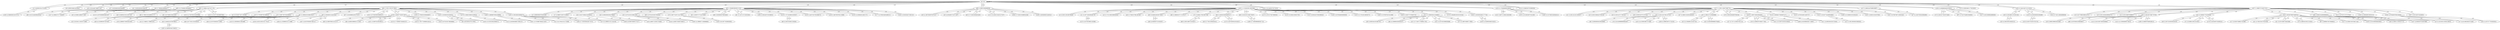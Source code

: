 graph {
n0 [label="n0 (0.0)"];
n1 [label="n1 (3.463652014732361)"];
n2 [label="n2 (2.9685693979263306)"];
n3 [label="n3 (3.592513918876648)"];
n4 [label="n4 (3.2524627447128296)"];
n5 [label="n5 (3.4377899169921875)"];
n6 [label="n6 (4.183681488037109)"];
n7 [label="n7 (2.5888752937316895)"];
n8 [label="n8 (3.853494167327881)"];
n9 [label="n9 (4.060259461402893)"];
n10 [label="n10 (3.6515456438064575)"];
n11 [label="n11 (3.287743926048279)"];
n12 [label="n12 (3.417632222175598)"];
n13 [label="n13 (2.7221360206604004)"];
n14 [label="n14 (3.93104887008667)"];
n15 [label="n15 (3.746831178665161)"];
n16 [label="n16 (2.279298782348633)"];
n17 [label="n17 (3.5030730962753296)"];
n18 [label="n18 (3.990715265274048)"];
n19 [label="n19 (3.998259663581848)"];
n20 [label="n20 (4.294329524040222)"];
n21 [label="n21 (2.391241431236267)"];
n22 [label="n22 (4.158496141433716)"];
n23 [label="n23 (3.6184111833572388)"];
n24 [label="n24 (2.885738730430603)"];
n25 [label="n25 (3.9322588443756104)"];
n26 [label="n26 (4.186785697937012)"];
n27 [label="n27 (3.7471123933792114)"];
n28 [label="n28 (3.624446749687195)"];
n29 [label="n29 (3.2654662132263184)"];
n30 [label="n30 (3.600344181060791)"];
n31 [label="n31 (3.765325427055359)"];
n32 [label="n32 (3.5635809898376465)"];
n33 [label="n33 (3.35014271736145)"];
n34 [label="n34 (2.8227299451828003)"];
n35 [label="n35 (4.004063725471497)"];
n36 [label="n36 (3.956244707107544)"];
n37 [label="n37 (3.6026805639266968)"];
n38 [label="n38 (4.232890367507935)"];
n39 [label="n39 (2.5461907386779785)"];
n40 [label="n40 (3.736455798149109)"];
n41 [label="n41 (3.892093062400818)"];
n42 [label="n42 (2.4531161785125732)"];
n43 [label="n43 (3.464023470878601)"];
n44 [label="n44 (2.78089439868927)"];
n45 [label="n45 (2.9362956285476685)"];
n46 [label="n46 (3.6460431814193726)"];
n47 [label="n47 (3.3900134563446045)"];
n48 [label="n48 (4.040830731391907)"];
n49 [label="n49 (3.677502155303955)"];
n50 [label="n50 (3.77822208404541)"];
n51 [label="n51 (3.507430672645569)"];
n52 [label="n52 (2.539092779159546)"];
n53 [label="n53 (2.973233222961426)"];
n54 [label="n54 (2.3953678607940674)"];
n55 [label="n55 (2.399147152900696)"];
n56 [label="n56 (3.5672526359558105)"];
n57 [label="n57 (4.1403785943984985)"];
n58 [label="n58 (3.3379783630371094)"];
n59 [label="n59 (4.380011558532715)"];
n60 [label="n60 (4.583104491233826)"];
n61 [label="n61 (2.2890453338623047)"];
n62 [label="n62 (3.9958839416503906)"];
n63 [label="n63 (3.040824055671692)"];
n64 [label="n64 (4.339860439300537)"];
n65 [label="n65 (2.593093514442444)"];
n66 [label="n66 (3.5979384183883667)"];
n67 [label="n67 (2.9193960428237915)"];
n68 [label="n68 (3.2860816717147827)"];
n69 [label="n69 (2.8734161853790283)"];
n70 [label="n70 (2.8677526712417603)"];
n71 [label="n71 (4.048612952232361)"];
n72 [label="n72 (2.948417901992798)"];
n73 [label="n73 (3.461817502975464)"];
n74 [label="n74 (3.6140986680984497)"];
n75 [label="n75 (3.980542302131653)"];
n76 [label="n76 (3.5098297595977783)"];
n77 [label="n77 (4.021893382072449)"];
n78 [label="n78 (3.9868375062942505)"];
n79 [label="n79 (3.0954564809799194)"];
n80 [label="n80 (3.7685234546661377)"];
n81 [label="n81 (2.636757731437683)"];
n82 [label="n82 (3.67399525642395)"];
n83 [label="n83 (3.712945580482483)"];
n84 [label="n84 (4.336678624153137)"];
n85 [label="n85 (2.4056259393692017)"];
n86 [label="n86 (4.393146872520447)"];
n87 [label="n87 (3.968647837638855)"];
n88 [label="n88 (3.1278399229049683)"];
n89 [label="n89 (2.6161022186279297)"];
n90 [label="n90 (3.065985679626465)"];
n91 [label="n91 (3.134714722633362)"];
n92 [label="n92 (2.1598012447357178)"];
n93 [label="n93 (3.6850298643112183)"];
n94 [label="n94 (1.230112910270691)"];
n95 [label="n95 (1.5649628639221191)"];
n96 [label="n96 (2.8062334060668945)"];
n97 [label="n97 (3.7423704862594604)"];
n98 [label="n98 (3.915244936943054)"];
n99 [label="n99 (2.29632306098938)"];
n100 [label="n100 (4.244065046310425)"];
n101 [label="n101 (3.58976149559021)"];
n102 [label="n102 (3.0704959630966187)"];
n103 [label="n103 (1.1219453811645508)"];
n104 [label="n104 (2.914483070373535)"];
n105 [label="n105 (3.510332942008972)"];
n106 [label="n106 (3.383458733558655)"];
n107 [label="n107 (4.084828734397888)"];
n108 [label="n108 (2.289719581604004)"];
n109 [label="n109 (4.596800923347473)"];
n110 [label="n110 (4.297636866569519)"];
n111 [label="n111 (4.095561623573303)"];
n112 [label="n112 (3.97507107257843)"];
n113 [label="n113 (3.6500048637390137)"];
n114 [label="n114 (3.6313637495040894)"];
n115 [label="n115 (3.4198155403137207)"];
n116 [label="n116 (3.539588451385498)"];
n117 [label="n117 (3.5260475873947144)"];
n118 [label="n118 (3.7756093740463257)"];
n119 [label="n119 (2.9094817638397217)"];
n120 [label="n120 (2.178380608558655)"];
n121 [label="n121 (3.5612903833389282)"];
n122 [label="n122 (4.153064608573914)"];
n123 [label="n123 (4.335227847099304)"];
n124 [label="n124 (2.5589550733566284)"];
n125 [label="n125 (4.457625985145569)"];
n126 [label="n126 (3.01864230632782)"];
n127 [label="n127 (1.1001116037368774)"];
n128 [label="n128 (3.4256300926208496)"];
n129 [label="n129 (2.7571626901626587)"];
n130 [label="n130 (4.236846923828125)"];
n131 [label="n131 (3.7146717309951782)"];
n132 [label="n132 (3.9304347038269043)"];
n133 [label="n133 (2.678334951400757)"];
n134 [label="n134 (4.933754205703735)"];
n135 [label="n135 (4.2758790254592896)"];
n136 [label="n136 (2.493677020072937)"];
n137 [label="n137 (2.6902447938919067)"];
n138 [label="n138 (3.4407355785369873)"];
n139 [label="n139 (3.8325165510177612)"];
n140 [label="n140 (3.7957733869552612)"];
n141 [label="n141 (3.437453269958496)"];
n142 [label="n142 (3.8671129941940308)"];
n143 [label="n143 (3.973520278930664)"];
n144 [label="n144 (4.490574836730957)"];
n145 [label="n145 (3.2220723628997803)"];
n146 [label="n146 (2.9784836769104004)"];
n147 [label="n147 (4.299623727798462)"];
n148 [label="n148 (3.567884683609009)"];
n149 [label="n149 (3.380796790122986)"];
n150 [label="n150 (3.217616319656372)"];
n151 [label="n151 (3.5236752033233643)"];
n152 [label="n152 (2.5019774436950684)"];
n153 [label="n153 (4.161992907524109)"];
n154 [label="n154 (3.743214964866638)"];
n155 [label="n155 (4.415891885757446)"];
n156 [label="n156 (2.4566880464553833)"];
n157 [label="n157 (3.852589964866638)"];
n158 [label="n158 (3.419894814491272)"];
n159 [label="n159 (3.2786282300949097)"];
n160 [label="n160 (2.537897825241089)"];
n161 [label="n161 (3.7078967094421387)"];
n162 [label="n162 (2.50509250164032)"];
n163 [label="n163 (3.913977026939392)"];
n164 [label="n164 (3.7163039445877075)"];
n165 [label="n165 (4.1989827156066895)"];
n166 [label="n166 (3.9163694381713867)"];
n167 [label="n167 (3.82244074344635)"];
n168 [label="n168 (3.3156893253326416)"];
n169 [label="n169 (3.540377378463745)"];
n170 [label="n170 (3.9920461177825928)"];
n171 [label="n171 (2.306059241294861)"];
n172 [label="n172 (4.38874089717865)"];
n173 [label="n173 (3.389931321144104)"];
n174 [label="n174 (4.497485041618347)"];
n175 [label="n175 (3.9159213304519653)"];
n176 [label="n176 (4.443446755409241)"];
n177 [label="n177 (3.476920485496521)"];
n178 [label="n178 (2.3946226835250854)"];
n179 [label="n179 (2.8646918535232544)"];
n180 [label="n180 (3.2237863540649414)"];
n181 [label="n181 (4.207577705383301)"];
n182 [label="n182 (2.63655161857605)"];
n183 [label="n183 (4.161509394645691)"];
n184 [label="n184 (4.135896325111389)"];
n185 [label="n185 (2.3920650482177734)"];
n186 [label="n186 (4.826979398727417)"];
n187 [label="n187 (4.816790580749512)"];
n188 [label="n188 (2.4866867065429688)"];
n189 [label="n189 (3.7259323596954346)"];
n190 [label="n190 (4.596633672714233)"];
n191 [label="n191 (3.9789788722991943)"];
n192 [label="n192 (2.339198350906372)"];
n193 [label="n193 (2.2445194721221924)"];
n194 [label="n194 (3.292928457260132)"];
n195 [label="n195 (4.546391844749451)"];
n196 [label="n196 (3.568097949028015)"];
n197 [label="n197 (1.389873743057251)"];
n198 [label="n198 (3.495806932449341)"];
n199 [label="n199 (3.7169398069381714)"];
n0 -- n197 [weight=1.0 label=1.0];
n0 -- n28 [weight=1.0 label=1.0];
n0 -- n94 [weight=1.0 label=1.0];
n0 -- n156 [weight=1.0 label=1.0];
n0 -- n0 [weight=1.0 label=1.0];
n0 -- n103 [weight=1.0 label=1.0];
n0 -- n127 [weight=1.0 label=1.0];
n0 -- n37 [weight=1.0 label=1.0];
n0 -- n104 [weight=1.0 label=1.0];
n0 -- n41 [weight=1.0 label=1.0];
n0 -- n1 [weight=1.0 label=1.0];
n0 -- n44 [weight=1.0 label=1.0];
n0 -- n95 [weight=1.0 label=1.0];
n0 -- n99 [weight=1.0 label=1.0];
n0 -- n120 [weight=1.0 label=1.0];
n0 -- n137 [weight=1.0 label=1.0];
n0 -- n92 [weight=1.0 label=1.0];
n0 -- n9 [weight=1.0 label=1.0];
n0 -- n88 [weight=1.0 label=1.0];
n0 -- n0 [weight=1.0 label=1.0];
n0 -- n193 [weight=1.0 label=1.0];
n0 -- n170 [weight=1.0 label=1.0];
n0 -- n124 [weight=1.0 label=1.0];
n1 -- n109 [weight=1.0 label=1.0];
n1 -- n0 [weight=1.0 label=1.0];
n2 -- n95 [weight=1.0 label=1.0];
n3 -- n103 [weight=1.0 label=1.0];
n4 -- n94 [weight=1.0 label=1.0];
n5 -- n197 [weight=1.0 label=1.0];
n6 -- n88 [weight=1.0 label=1.0];
n7 -- n95 [weight=1.0 label=1.0];
n8 -- n162 [weight=1.0 label=1.0];
n9 -- n0 [weight=1.0 label=1.0];
n10 -- n197 [weight=1.0 label=1.0];
n11 -- n125 [weight=1.0 label=1.0];
n11 -- n103 [weight=1.0 label=1.0];
n12 -- n192 [weight=1.0 label=1.0];
n13 -- n103 [weight=1.0 label=1.0];
n14 -- n197 [weight=1.0 label=1.0];
n15 -- n61 [weight=1.0 label=1.0];
n16 -- n38 [weight=1.0 label=1.0];
n16 -- n94 [weight=1.0 label=1.0];
n16 -- n23 [weight=1.0 label=1.0];
n17 -- n54 [weight=1.0 label=1.0];
n18 -- n45 [weight=1.0 label=1.0];
n19 -- n39 [weight=1.0 label=1.0];
n20 -- n29 [weight=1.0 label=1.0];
n21 -- n127 [weight=1.0 label=1.0];
n22 -- n55 [weight=1.0 label=1.0];
n23 -- n16 [weight=1.0 label=1.0];
n24 -- n94 [weight=1.0 label=1.0];
n24 -- n78 [weight=1.0 label=1.0];
n25 -- n127 [weight=1.0 label=1.0];
n26 -- n99 [weight=1.0 label=1.0];
n27 -- n108 [weight=1.0 label=1.0];
n28 -- n0 [weight=1.0 label=1.0];
n29 -- n193 [weight=1.0 label=1.0];
n29 -- n20 [weight=1.0 label=1.0];
n30 -- n171 [weight=1.0 label=1.0];
n31 -- n54 [weight=1.0 label=1.0];
n32 -- n55 [weight=1.0 label=1.0];
n33 -- n127 [weight=1.0 label=1.0];
n34 -- n186 [weight=1.0 label=1.0];
n34 -- n95 [weight=1.0 label=1.0];
n35 -- n99 [weight=1.0 label=1.0];
n36 -- n127 [weight=1.0 label=1.0];
n37 -- n0 [weight=1.0 label=1.0];
n38 -- n16 [weight=1.0 label=1.0];
n39 -- n122 [weight=1.0 label=1.0];
n39 -- n114 [weight=1.0 label=1.0];
n39 -- n66 [weight=1.0 label=1.0];
n39 -- n197 [weight=1.0 label=1.0];
n39 -- n19 [weight=1.0 label=1.0];
n39 -- n196 [weight=1.0 label=1.0];
n40 -- n103 [weight=1.0 label=1.0];
n41 -- n0 [weight=1.0 label=1.0];
n42 -- n127 [weight=1.0 label=1.0];
n42 -- n190 [weight=1.0 label=1.0];
n42 -- n74 [weight=1.0 label=1.0];
n42 -- n62 [weight=1.0 label=1.0];
n42 -- n155 [weight=1.0 label=1.0];
n43 -- n195 [weight=1.0 label=1.0];
n43 -- n61 [weight=1.0 label=1.0];
n44 -- n0 [weight=1.0 label=1.0];
n44 -- n147 [weight=1.0 label=1.0];
n44 -- n98 [weight=1.0 label=1.0];
n45 -- n18 [weight=1.0 label=1.0];
n45 -- n95 [weight=1.0 label=1.0];
n46 -- n92 [weight=1.0 label=1.0];
n47 -- n127 [weight=1.0 label=1.0];
n48 -- n63 [weight=1.0 label=1.0];
n49 -- n61 [weight=1.0 label=1.0];
n50 -- n85 [weight=1.0 label=1.0];
n51 -- n54 [weight=1.0 label=1.0];
n52 -- n71 [weight=1.0 label=1.0];
n52 -- n176 [weight=1.0 label=1.0];
n52 -- n197 [weight=1.0 label=1.0];
n52 -- n56 [weight=1.0 label=1.0];
n53 -- n144 [weight=1.0 label=1.0];
n53 -- n165 [weight=1.0 label=1.0];
n53 -- n95 [weight=1.0 label=1.0];
n54 -- n117 [weight=1.0 label=1.0];
n54 -- n183 [weight=1.0 label=1.0];
n54 -- n75 [weight=1.0 label=1.0];
n54 -- n17 [weight=1.0 label=1.0];
n54 -- n197 [weight=1.0 label=1.0];
n54 -- n31 [weight=1.0 label=1.0];
n54 -- n51 [weight=1.0 label=1.0];
n54 -- n87 [weight=1.0 label=1.0];
n55 -- n32 [weight=1.0 label=1.0];
n55 -- n22 [weight=1.0 label=1.0];
n55 -- n127 [weight=1.0 label=1.0];
n56 -- n52 [weight=1.0 label=1.0];
n57 -- n137 [weight=1.0 label=1.0];
n58 -- n61 [weight=1.0 label=1.0];
n59 -- n96 [weight=1.0 label=1.0];
n60 -- n129 [weight=1.0 label=1.0];
n61 -- n139 [weight=1.0 label=1.0];
n61 -- n58 [weight=1.0 label=1.0];
n61 -- n15 [weight=1.0 label=1.0];
n61 -- n94 [weight=1.0 label=1.0];
n61 -- n116 [weight=1.0 label=1.0];
n61 -- n43 [weight=1.0 label=1.0];
n61 -- n49 [weight=1.0 label=1.0];
n62 -- n42 [weight=1.0 label=1.0];
n63 -- n48 [weight=1.0 label=1.0];
n63 -- n103 [weight=1.0 label=1.0];
n64 -- n171 [weight=1.0 label=1.0];
n65 -- n187 [weight=1.0 label=1.0];
n65 -- n94 [weight=1.0 label=1.0];
n65 -- n184 [weight=1.0 label=1.0];
n66 -- n39 [weight=1.0 label=1.0];
n67 -- n94 [weight=1.0 label=1.0];
n68 -- n103 [weight=1.0 label=1.0];
n69 -- n95 [weight=1.0 label=1.0];
n70 -- n163 [weight=1.0 label=1.0];
n70 -- n95 [weight=1.0 label=1.0];
n71 -- n52 [weight=1.0 label=1.0];
n72 -- n86 [weight=1.0 label=1.0];
n72 -- n103 [weight=1.0 label=1.0];
n73 -- n156 [weight=1.0 label=1.0];
n74 -- n42 [weight=1.0 label=1.0];
n75 -- n54 [weight=1.0 label=1.0];
n76 -- n108 [weight=1.0 label=1.0];
n77 -- n146 [weight=1.0 label=1.0];
n78 -- n24 [weight=1.0 label=1.0];
n79 -- n127 [weight=1.0 label=1.0];
n80 -- n92 [weight=1.0 label=1.0];
n81 -- n95 [weight=1.0 label=1.0];
n82 -- n92 [weight=1.0 label=1.0];
n83 -- n99 [weight=1.0 label=1.0];
n84 -- n136 [weight=1.0 label=1.0];
n85 -- n103 [weight=1.0 label=1.0];
n85 -- n50 [weight=1.0 label=1.0];
n85 -- n174 [weight=1.0 label=1.0];
n86 -- n72 [weight=1.0 label=1.0];
n87 -- n54 [weight=1.0 label=1.0];
n88 -- n6 [weight=1.0 label=1.0];
n88 -- n0 [weight=1.0 label=1.0];
n88 -- n110 [weight=1.0 label=1.0];
n89 -- n199 [weight=1.0 label=1.0];
n89 -- n103 [weight=1.0 label=1.0];
n90 -- n95 [weight=1.0 label=1.0];
n91 -- n95 [weight=1.0 label=1.0];
n92 -- n80 [weight=1.0 label=1.0];
n92 -- n82 [weight=1.0 label=1.0];
n92 -- n135 [weight=1.0 label=1.0];
n92 -- n46 [weight=1.0 label=1.0];
n92 -- n0 [weight=1.0 label=1.0];
n92 -- n145 [weight=1.0 label=1.0];
n93 -- n136 [weight=1.0 label=1.0];
n94 -- n16 [weight=1.0 label=1.0];
n94 -- n65 [weight=1.0 label=1.0];
n94 -- n136 [weight=1.0 label=1.0];
n94 -- n159 [weight=1.0 label=1.0];
n94 -- n178 [weight=1.0 label=1.0];
n94 -- n192 [weight=1.0 label=1.0];
n94 -- n0 [weight=1.0 label=1.0];
n94 -- n4 [weight=1.0 label=1.0];
n94 -- n61 [weight=1.0 label=1.0];
n94 -- n102 [weight=1.0 label=1.0];
n94 -- n188 [weight=1.0 label=1.0];
n94 -- n162 [weight=1.0 label=1.0];
n94 -- n24 [weight=1.0 label=1.0];
n94 -- n67 [weight=1.0 label=1.0];
n95 -- n2 [weight=1.0 label=1.0];
n95 -- n69 [weight=1.0 label=1.0];
n95 -- n0 [weight=1.0 label=1.0];
n95 -- n34 [weight=1.0 label=1.0];
n95 -- n138 [weight=1.0 label=1.0];
n95 -- n7 [weight=1.0 label=1.0];
n95 -- n53 [weight=1.0 label=1.0];
n95 -- n81 [weight=1.0 label=1.0];
n95 -- n91 [weight=1.0 label=1.0];
n95 -- n177 [weight=1.0 label=1.0];
n95 -- n129 [weight=1.0 label=1.0];
n95 -- n106 [weight=1.0 label=1.0];
n95 -- n90 [weight=1.0 label=1.0];
n95 -- n45 [weight=1.0 label=1.0];
n95 -- n149 [weight=1.0 label=1.0];
n95 -- n194 [weight=1.0 label=1.0];
n95 -- n70 [weight=1.0 label=1.0];
n95 -- n158 [weight=1.0 label=1.0];
n96 -- n59 [weight=1.0 label=1.0];
n96 -- n197 [weight=1.0 label=1.0];
n96 -- n175 [weight=1.0 label=1.0];
n96 -- n107 [weight=1.0 label=1.0];
n97 -- n156 [weight=1.0 label=1.0];
n98 -- n44 [weight=1.0 label=1.0];
n99 -- n189 [weight=1.0 label=1.0];
n99 -- n35 [weight=1.0 label=1.0];
n99 -- n26 [weight=1.0 label=1.0];
n99 -- n198 [weight=1.0 label=1.0];
n99 -- n115 [weight=1.0 label=1.0];
n99 -- n0 [weight=1.0 label=1.0];
n99 -- n83 [weight=1.0 label=1.0];
n100 -- n185 [weight=1.0 label=1.0];
n101 -- n136 [weight=1.0 label=1.0];
n102 -- n94 [weight=1.0 label=1.0];
n103 -- n72 [weight=1.0 label=1.0];
n103 -- n171 [weight=1.0 label=1.0];
n103 -- n160 [weight=1.0 label=1.0];
n103 -- n169 [weight=1.0 label=1.0];
n103 -- n148 [weight=1.0 label=1.0];
n103 -- n3 [weight=1.0 label=1.0];
n103 -- n68 [weight=1.0 label=1.0];
n103 -- n185 [weight=1.0 label=1.0];
n103 -- n13 [weight=1.0 label=1.0];
n103 -- n63 [weight=1.0 label=1.0];
n103 -- n0 [weight=1.0 label=1.0];
n103 -- n150 [weight=1.0 label=1.0];
n103 -- n11 [weight=1.0 label=1.0];
n103 -- n89 [weight=1.0 label=1.0];
n103 -- n132 [weight=1.0 label=1.0];
n103 -- n85 [weight=1.0 label=1.0];
n103 -- n126 [weight=1.0 label=1.0];
n103 -- n40 [weight=1.0 label=1.0];
n103 -- n123 [weight=1.0 label=1.0];
n103 -- n179 [weight=1.0 label=1.0];
n104 -- n0 [weight=1.0 label=1.0];
n105 -- n162 [weight=1.0 label=1.0];
n106 -- n95 [weight=1.0 label=1.0];
n107 -- n96 [weight=1.0 label=1.0];
n108 -- n127 [weight=1.0 label=1.0];
n108 -- n151 [weight=1.0 label=1.0];
n108 -- n27 [weight=1.0 label=1.0];
n108 -- n166 [weight=1.0 label=1.0];
n108 -- n76 [weight=1.0 label=1.0];
n109 -- n1 [weight=1.0 label=1.0];
n110 -- n88 [weight=1.0 label=1.0];
n111 -- n119 [weight=1.0 label=1.0];
n112 -- n197 [weight=1.0 label=1.0];
n113 -- n178 [weight=1.0 label=1.0];
n114 -- n39 [weight=1.0 label=1.0];
n115 -- n99 [weight=1.0 label=1.0];
n116 -- n61 [weight=1.0 label=1.0];
n117 -- n54 [weight=1.0 label=1.0];
n118 -- n136 [weight=1.0 label=1.0];
n119 -- n111 [weight=1.0 label=1.0];
n119 -- n127 [weight=1.0 label=1.0];
n120 -- n180 [weight=1.0 label=1.0];
n120 -- n142 [weight=1.0 label=1.0];
n120 -- n153 [weight=1.0 label=1.0];
n120 -- n0 [weight=1.0 label=1.0];
n121 -- n152 [weight=1.0 label=1.0];
n122 -- n39 [weight=1.0 label=1.0];
n123 -- n103 [weight=1.0 label=1.0];
n124 -- n0 [weight=1.0 label=1.0];
n125 -- n11 [weight=1.0 label=1.0];
n126 -- n103 [weight=1.0 label=1.0];
n127 -- n0 [weight=1.0 label=1.0];
n127 -- n42 [weight=1.0 label=1.0];
n127 -- n133 [weight=1.0 label=1.0];
n127 -- n79 [weight=1.0 label=1.0];
n127 -- n182 [weight=1.0 label=1.0];
n127 -- n21 [weight=1.0 label=1.0];
n127 -- n25 [weight=1.0 label=1.0];
n127 -- n33 [weight=1.0 label=1.0];
n127 -- n36 [weight=1.0 label=1.0];
n127 -- n119 [weight=1.0 label=1.0];
n127 -- n152 [weight=1.0 label=1.0];
n127 -- n168 [weight=1.0 label=1.0];
n127 -- n47 [weight=1.0 label=1.0];
n127 -- n55 [weight=1.0 label=1.0];
n127 -- n191 [weight=1.0 label=1.0];
n127 -- n108 [weight=1.0 label=1.0];
n128 -- n193 [weight=1.0 label=1.0];
n128 -- n134 [weight=1.0 label=1.0];
n129 -- n60 [weight=1.0 label=1.0];
n129 -- n95 [weight=1.0 label=1.0];
n130 -- n197 [weight=1.0 label=1.0];
n131 -- n171 [weight=1.0 label=1.0];
n132 -- n103 [weight=1.0 label=1.0];
n133 -- n127 [weight=1.0 label=1.0];
n134 -- n128 [weight=1.0 label=1.0];
n135 -- n92 [weight=1.0 label=1.0];
n136 -- n101 [weight=1.0 label=1.0];
n136 -- n140 [weight=1.0 label=1.0];
n136 -- n93 [weight=1.0 label=1.0];
n136 -- n143 [weight=1.0 label=1.0];
n136 -- n94 [weight=1.0 label=1.0];
n136 -- n84 [weight=1.0 label=1.0];
n136 -- n118 [weight=1.0 label=1.0];
n137 -- n0 [weight=1.0 label=1.0];
n137 -- n57 [weight=1.0 label=1.0];
n138 -- n95 [weight=1.0 label=1.0];
n139 -- n61 [weight=1.0 label=1.0];
n140 -- n136 [weight=1.0 label=1.0];
n141 -- n171 [weight=1.0 label=1.0];
n142 -- n120 [weight=1.0 label=1.0];
n143 -- n136 [weight=1.0 label=1.0];
n144 -- n53 [weight=1.0 label=1.0];
n145 -- n92 [weight=1.0 label=1.0];
n146 -- n77 [weight=1.0 label=1.0];
n146 -- n181 [weight=1.0 label=1.0];
n146 -- n197 [weight=1.0 label=1.0];
n147 -- n44 [weight=1.0 label=1.0];
n148 -- n103 [weight=1.0 label=1.0];
n149 -- n95 [weight=1.0 label=1.0];
n150 -- n103 [weight=1.0 label=1.0];
n151 -- n108 [weight=1.0 label=1.0];
n152 -- n127 [weight=1.0 label=1.0];
n152 -- n121 [weight=1.0 label=1.0];
n153 -- n120 [weight=1.0 label=1.0];
n154 -- n193 [weight=1.0 label=1.0];
n155 -- n42 [weight=1.0 label=1.0];
n156 -- n73 [weight=1.0 label=1.0];
n156 -- n97 [weight=1.0 label=1.0];
n156 -- n0 [weight=1.0 label=1.0];
n156 -- n157 [weight=1.0 label=1.0];
n157 -- n156 [weight=1.0 label=1.0];
n158 -- n95 [weight=1.0 label=1.0];
n159 -- n94 [weight=1.0 label=1.0];
n160 -- n103 [weight=1.0 label=1.0];
n161 -- n188 [weight=1.0 label=1.0];
n162 -- n94 [weight=1.0 label=1.0];
n162 -- n8 [weight=1.0 label=1.0];
n162 -- n105 [weight=1.0 label=1.0];
n163 -- n70 [weight=1.0 label=1.0];
n164 -- n192 [weight=1.0 label=1.0];
n165 -- n53 [weight=1.0 label=1.0];
n166 -- n108 [weight=1.0 label=1.0];
n167 -- n197 [weight=1.0 label=1.0];
n168 -- n127 [weight=1.0 label=1.0];
n169 -- n103 [weight=1.0 label=1.0];
n170 -- n0 [weight=1.0 label=1.0];
n171 -- n64 [weight=1.0 label=1.0];
n171 -- n30 [weight=1.0 label=1.0];
n171 -- n172 [weight=1.0 label=1.0];
n171 -- n131 [weight=1.0 label=1.0];
n171 -- n141 [weight=1.0 label=1.0];
n171 -- n103 [weight=1.0 label=1.0];
n172 -- n171 [weight=1.0 label=1.0];
n173 -- n192 [weight=1.0 label=1.0];
n174 -- n85 [weight=1.0 label=1.0];
n175 -- n96 [weight=1.0 label=1.0];
n176 -- n52 [weight=1.0 label=1.0];
n177 -- n95 [weight=1.0 label=1.0];
n178 -- n113 [weight=1.0 label=1.0];
n178 -- n94 [weight=1.0 label=1.0];
n179 -- n103 [weight=1.0 label=1.0];
n180 -- n120 [weight=1.0 label=1.0];
n181 -- n146 [weight=1.0 label=1.0];
n182 -- n127 [weight=1.0 label=1.0];
n183 -- n54 [weight=1.0 label=1.0];
n184 -- n65 [weight=1.0 label=1.0];
n185 -- n100 [weight=1.0 label=1.0];
n185 -- n103 [weight=1.0 label=1.0];
n186 -- n34 [weight=1.0 label=1.0];
n187 -- n65 [weight=1.0 label=1.0];
n188 -- n161 [weight=1.0 label=1.0];
n188 -- n94 [weight=1.0 label=1.0];
n189 -- n99 [weight=1.0 label=1.0];
n190 -- n42 [weight=1.0 label=1.0];
n191 -- n127 [weight=1.0 label=1.0];
n192 -- n173 [weight=1.0 label=1.0];
n192 -- n94 [weight=1.0 label=1.0];
n192 -- n12 [weight=1.0 label=1.0];
n192 -- n164 [weight=1.0 label=1.0];
n193 -- n29 [weight=1.0 label=1.0];
n193 -- n128 [weight=1.0 label=1.0];
n193 -- n0 [weight=1.0 label=1.0];
n193 -- n154 [weight=1.0 label=1.0];
n194 -- n95 [weight=1.0 label=1.0];
n195 -- n43 [weight=1.0 label=1.0];
n196 -- n39 [weight=1.0 label=1.0];
n197 -- n14 [weight=1.0 label=1.0];
n197 -- n96 [weight=1.0 label=1.0];
n197 -- n130 [weight=1.0 label=1.0];
n197 -- n5 [weight=1.0 label=1.0];
n197 -- n54 [weight=1.0 label=1.0];
n197 -- n112 [weight=1.0 label=1.0];
n197 -- n167 [weight=1.0 label=1.0];
n197 -- n39 [weight=1.0 label=1.0];
n197 -- n0 [weight=1.0 label=1.0];
n197 -- n10 [weight=1.0 label=1.0];
n197 -- n52 [weight=1.0 label=1.0];
n197 -- n146 [weight=1.0 label=1.0];
n198 -- n99 [weight=1.0 label=1.0];
n199 -- n89 [weight=1.0 label=1.0];
}
